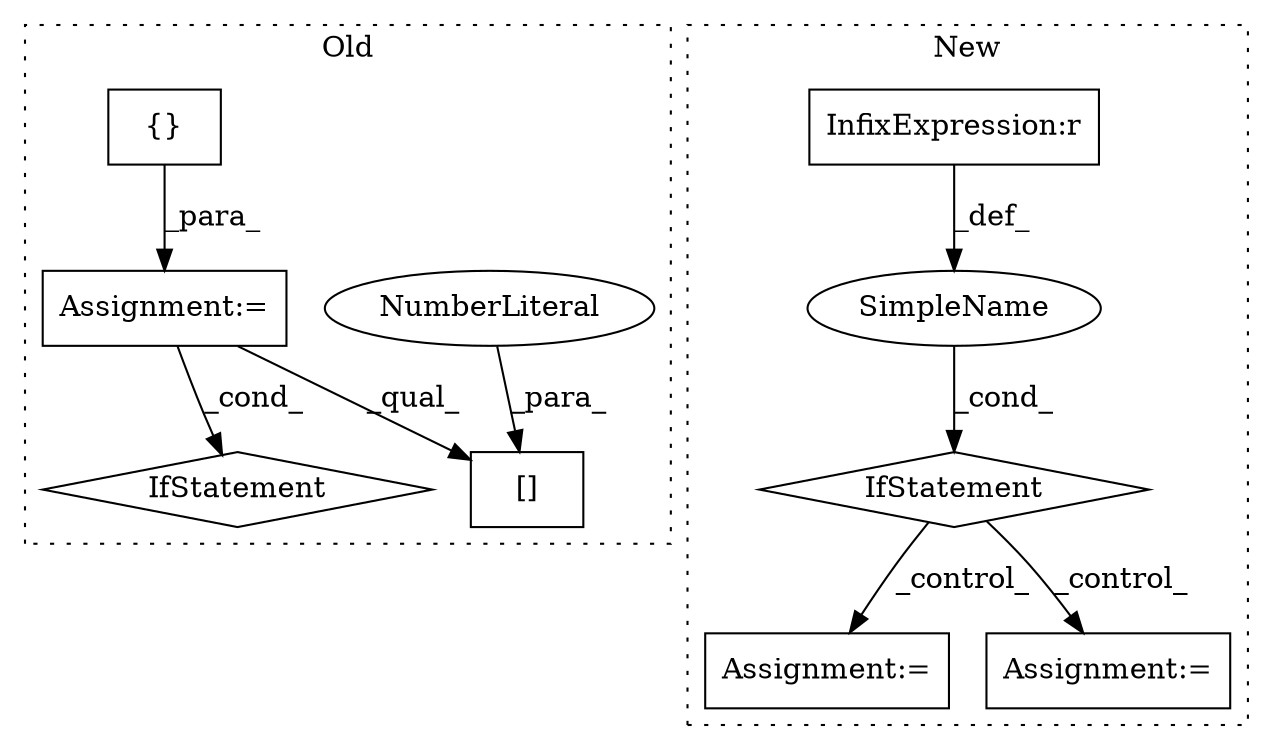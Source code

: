digraph G {
subgraph cluster0 {
1 [label="[]" a="2" s="5598,5607" l="8,1" shape="box"];
7 [label="NumberLiteral" a="34" s="5606" l="1" shape="ellipse"];
8 [label="Assignment:=" a="7" s="5112" l="1" shape="box"];
9 [label="IfStatement" a="25" s="5578" l="3" shape="diamond"];
10 [label="{}" a="4" s="5122" l="2" shape="box"];
label = "Old";
style="dotted";
}
subgraph cluster1 {
2 [label="IfStatement" a="25" s="7794,7834" l="4,2" shape="diamond"];
3 [label="Assignment:=" a="7" s="7903" l="2" shape="box"];
4 [label="SimpleName" a="42" s="" l="" shape="ellipse"];
5 [label="InfixExpression:r" a="27" s="7810" l="4" shape="box"];
6 [label="Assignment:=" a="7" s="7989" l="1" shape="box"];
label = "New";
style="dotted";
}
2 -> 6 [label="_control_"];
2 -> 3 [label="_control_"];
4 -> 2 [label="_cond_"];
5 -> 4 [label="_def_"];
7 -> 1 [label="_para_"];
8 -> 1 [label="_qual_"];
8 -> 9 [label="_cond_"];
10 -> 8 [label="_para_"];
}